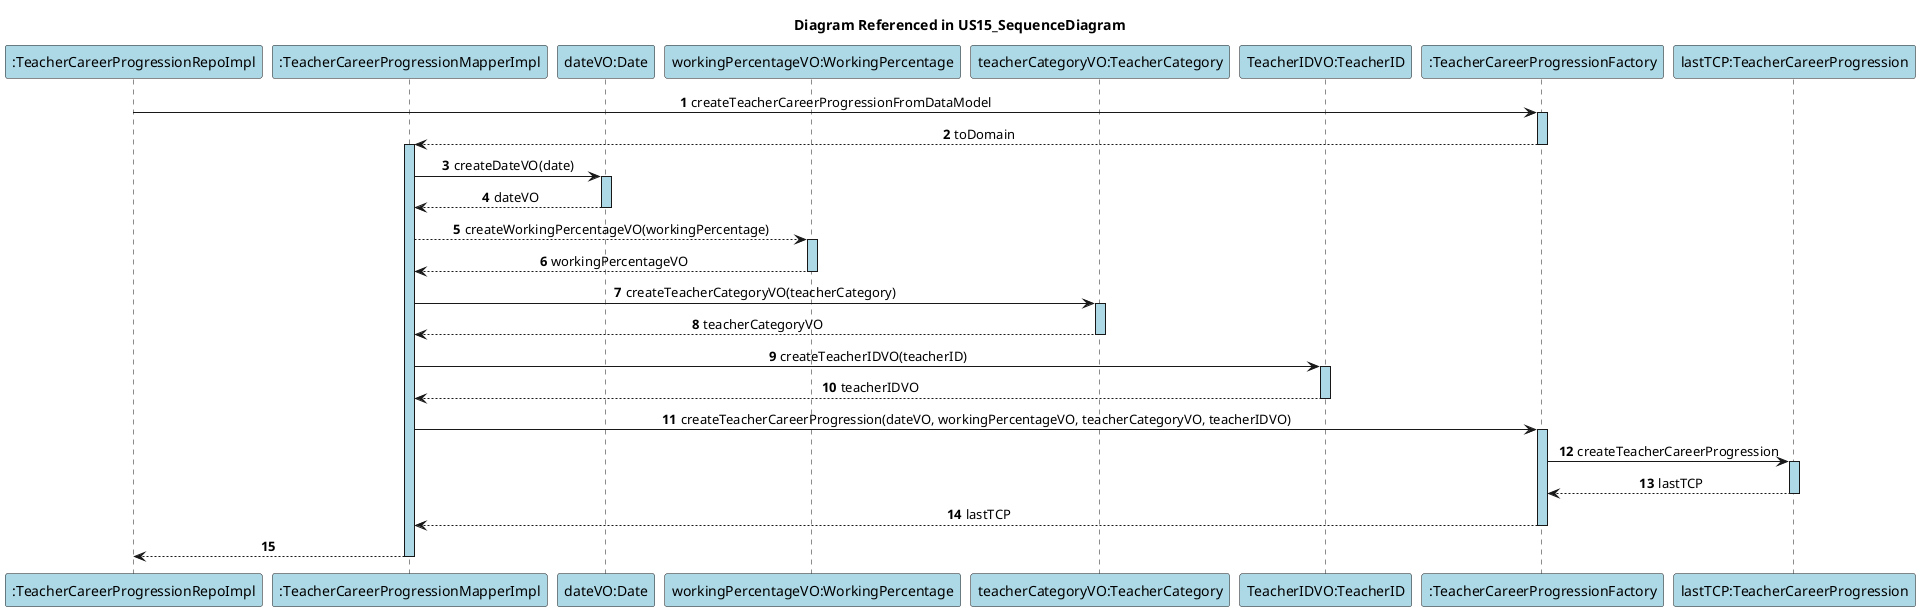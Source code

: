 @startuml
autonumber
skinparam sequenceMessageAlign center
skinparam sequenceLifeLineBackgroundColor lightblue
title Diagram Referenced in US15_SequenceDiagram

participant ":TeacherCareerProgressionRepoImpl" as TCPRepo #lightblue
participant ":TeacherCareerProgressionFactory" as TCPFactory #lightblue
participant ":TeacherCareerProgressionMapperImpl" as TCPMapper #lightblue
participant "dateVO:Date" as DateVO #lightblue
participant "workingPercentageVO:WorkingPercentage" as WPVO #lightblue
participant "teacherCategoryVO:TeacherCategory" as TCVO #lightblue
participant "TeacherIDVO:TeacherID" as TID #lightblue
participant ":TeacherCareerProgressionFactory" as TCPFactory #lightblue
participant "lastTCP:TeacherCareerProgression" as TCP #lightblue

TCPRepo -> TCPFactory : createTeacherCareerProgressionFromDataModel
activate TCPFactory
TCPFactory --> TCPMapper: toDomain
deactivate TCPFactory
activate TCPMapper
TCPMapper -> DateVO : createDateVO(date)
activate DateVO
DateVO --> TCPMapper : dateVO
deactivate DateVO
TCPMapper --> WPVO : createWorkingPercentageVO(workingPercentage)
activate WPVO
WPVO --> TCPMapper : workingPercentageVO
deactivate WPVO
TCPMapper -> TCVO : createTeacherCategoryVO(teacherCategory)
activate TCVO
TCVO --> TCPMapper : teacherCategoryVO
deactivate TCVO
TCPMapper -> TID : createTeacherIDVO(teacherID)
activate TID
TID --> TCPMapper : teacherIDVO
deactivate TID

TCPMapper -> TCPFactory : createTeacherCareerProgression(dateVO, workingPercentageVO, teacherCategoryVO, teacherIDVO)
activate TCPFactory
TCPFactory -> TCP : createTeacherCareerProgression
activate TCP
TCP --> TCPFactory: lastTCP
deactivate TCP
TCPFactory --> TCPMapper : lastTCP
deactivate TCPFactory
TCPMapper --> TCPRepo
deactivate TCPMapper

@enduml